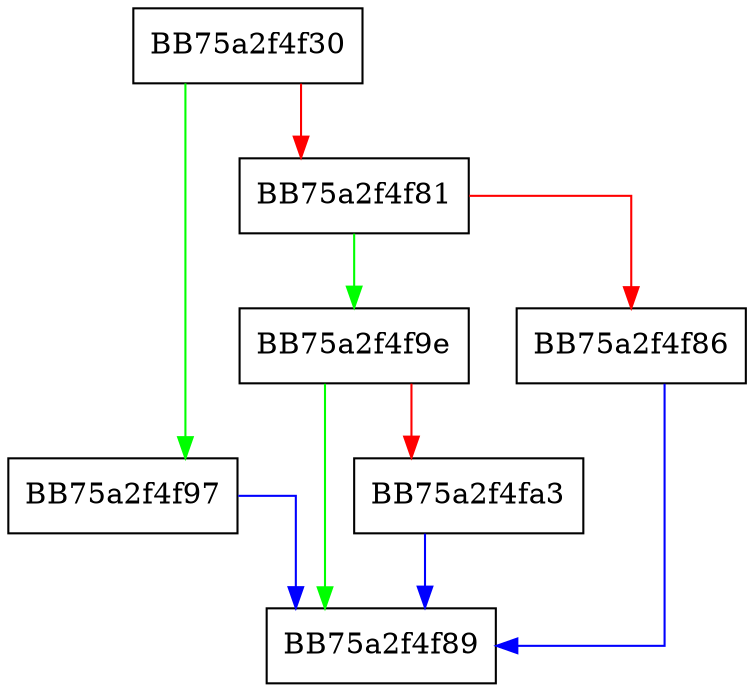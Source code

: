 digraph _Init {
  node [shape="box"];
  graph [splines=ortho];
  BB75a2f4f30 -> BB75a2f4f97 [color="green"];
  BB75a2f4f30 -> BB75a2f4f81 [color="red"];
  BB75a2f4f81 -> BB75a2f4f9e [color="green"];
  BB75a2f4f81 -> BB75a2f4f86 [color="red"];
  BB75a2f4f86 -> BB75a2f4f89 [color="blue"];
  BB75a2f4f97 -> BB75a2f4f89 [color="blue"];
  BB75a2f4f9e -> BB75a2f4f89 [color="green"];
  BB75a2f4f9e -> BB75a2f4fa3 [color="red"];
  BB75a2f4fa3 -> BB75a2f4f89 [color="blue"];
}